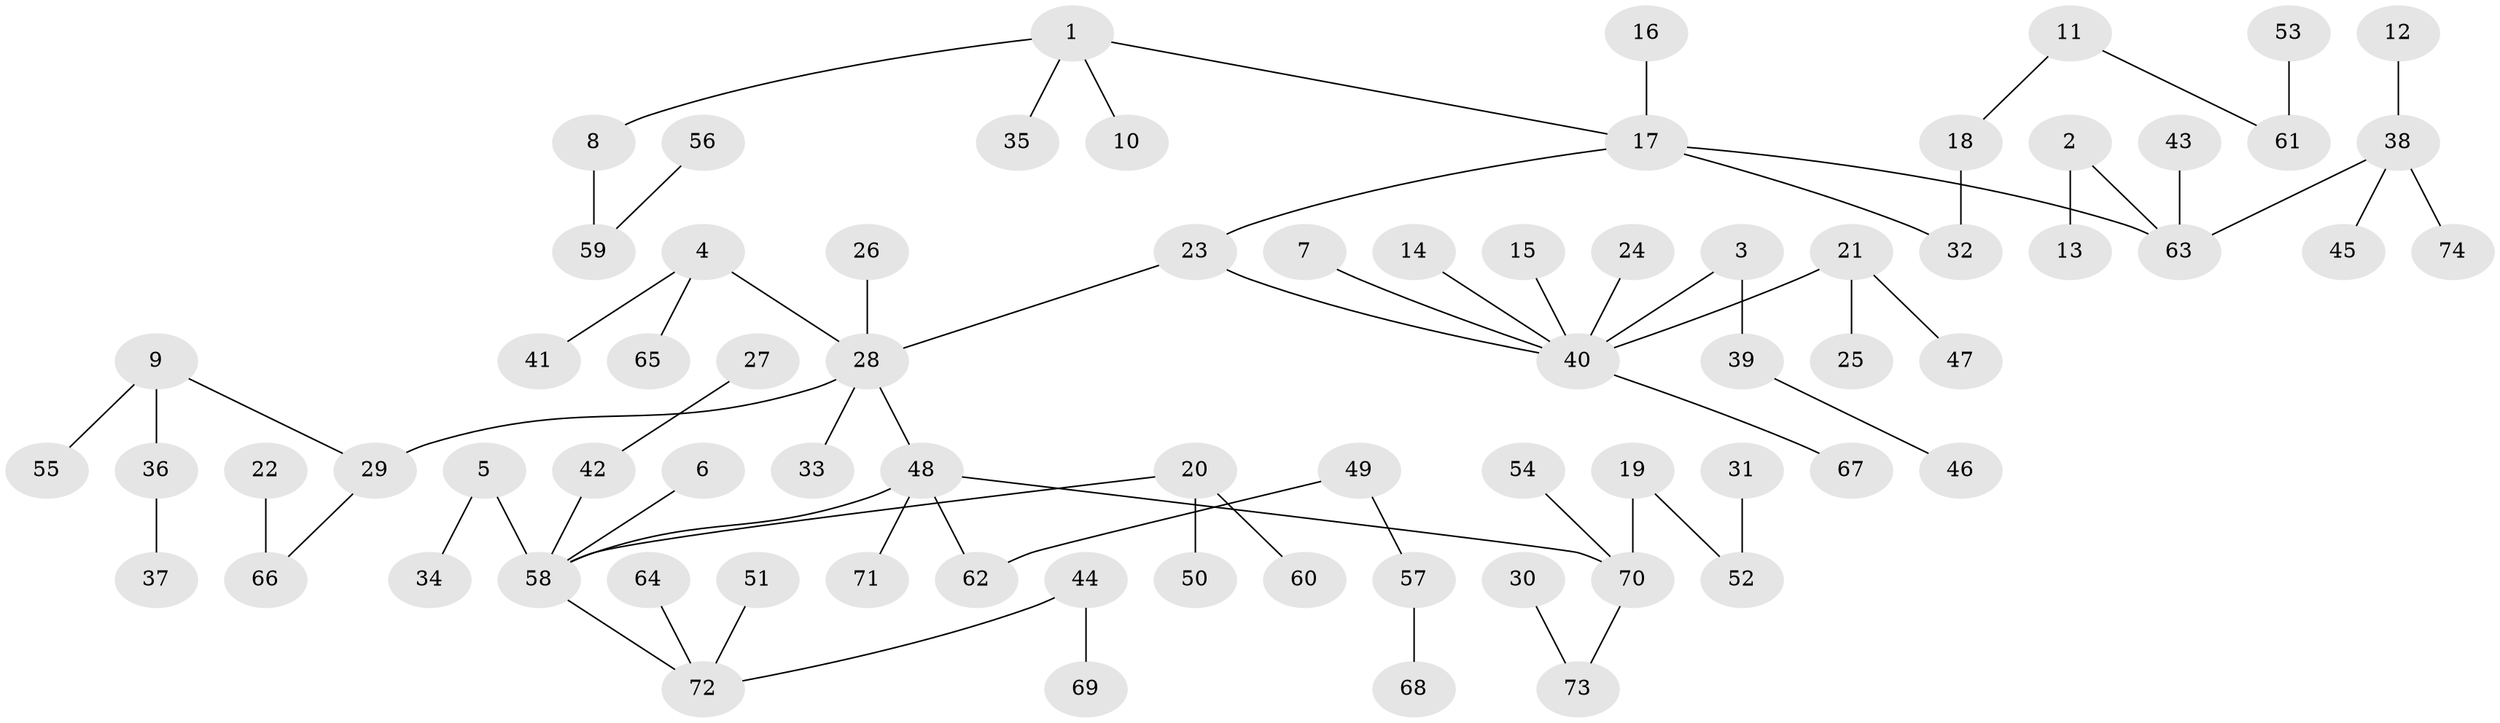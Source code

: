 // original degree distribution, {5: 0.034013605442176874, 4: 0.047619047619047616, 3: 0.17006802721088435, 6: 0.013605442176870748, 2: 0.19047619047619047, 10: 0.006802721088435374, 8: 0.006802721088435374, 1: 0.5306122448979592}
// Generated by graph-tools (version 1.1) at 2025/37/03/04/25 23:37:27]
// undirected, 74 vertices, 73 edges
graph export_dot {
  node [color=gray90,style=filled];
  1;
  2;
  3;
  4;
  5;
  6;
  7;
  8;
  9;
  10;
  11;
  12;
  13;
  14;
  15;
  16;
  17;
  18;
  19;
  20;
  21;
  22;
  23;
  24;
  25;
  26;
  27;
  28;
  29;
  30;
  31;
  32;
  33;
  34;
  35;
  36;
  37;
  38;
  39;
  40;
  41;
  42;
  43;
  44;
  45;
  46;
  47;
  48;
  49;
  50;
  51;
  52;
  53;
  54;
  55;
  56;
  57;
  58;
  59;
  60;
  61;
  62;
  63;
  64;
  65;
  66;
  67;
  68;
  69;
  70;
  71;
  72;
  73;
  74;
  1 -- 8 [weight=1.0];
  1 -- 10 [weight=1.0];
  1 -- 17 [weight=1.0];
  1 -- 35 [weight=1.0];
  2 -- 13 [weight=1.0];
  2 -- 63 [weight=1.0];
  3 -- 39 [weight=1.0];
  3 -- 40 [weight=1.0];
  4 -- 28 [weight=1.0];
  4 -- 41 [weight=1.0];
  4 -- 65 [weight=1.0];
  5 -- 34 [weight=1.0];
  5 -- 58 [weight=1.0];
  6 -- 58 [weight=1.0];
  7 -- 40 [weight=1.0];
  8 -- 59 [weight=1.0];
  9 -- 29 [weight=1.0];
  9 -- 36 [weight=1.0];
  9 -- 55 [weight=1.0];
  11 -- 18 [weight=1.0];
  11 -- 61 [weight=1.0];
  12 -- 38 [weight=1.0];
  14 -- 40 [weight=1.0];
  15 -- 40 [weight=1.0];
  16 -- 17 [weight=1.0];
  17 -- 23 [weight=1.0];
  17 -- 32 [weight=1.0];
  17 -- 63 [weight=1.0];
  18 -- 32 [weight=1.0];
  19 -- 52 [weight=1.0];
  19 -- 70 [weight=1.0];
  20 -- 50 [weight=1.0];
  20 -- 58 [weight=1.0];
  20 -- 60 [weight=1.0];
  21 -- 25 [weight=1.0];
  21 -- 40 [weight=1.0];
  21 -- 47 [weight=1.0];
  22 -- 66 [weight=1.0];
  23 -- 28 [weight=1.0];
  23 -- 40 [weight=1.0];
  24 -- 40 [weight=1.0];
  26 -- 28 [weight=1.0];
  27 -- 42 [weight=1.0];
  28 -- 29 [weight=1.0];
  28 -- 33 [weight=1.0];
  28 -- 48 [weight=1.0];
  29 -- 66 [weight=1.0];
  30 -- 73 [weight=1.0];
  31 -- 52 [weight=1.0];
  36 -- 37 [weight=1.0];
  38 -- 45 [weight=1.0];
  38 -- 63 [weight=1.0];
  38 -- 74 [weight=1.0];
  39 -- 46 [weight=1.0];
  40 -- 67 [weight=1.0];
  42 -- 58 [weight=1.0];
  43 -- 63 [weight=1.0];
  44 -- 69 [weight=1.0];
  44 -- 72 [weight=1.0];
  48 -- 58 [weight=1.0];
  48 -- 62 [weight=1.0];
  48 -- 70 [weight=1.0];
  48 -- 71 [weight=1.0];
  49 -- 57 [weight=1.0];
  49 -- 62 [weight=1.0];
  51 -- 72 [weight=1.0];
  53 -- 61 [weight=1.0];
  54 -- 70 [weight=1.0];
  56 -- 59 [weight=1.0];
  57 -- 68 [weight=1.0];
  58 -- 72 [weight=1.0];
  64 -- 72 [weight=1.0];
  70 -- 73 [weight=1.0];
}
